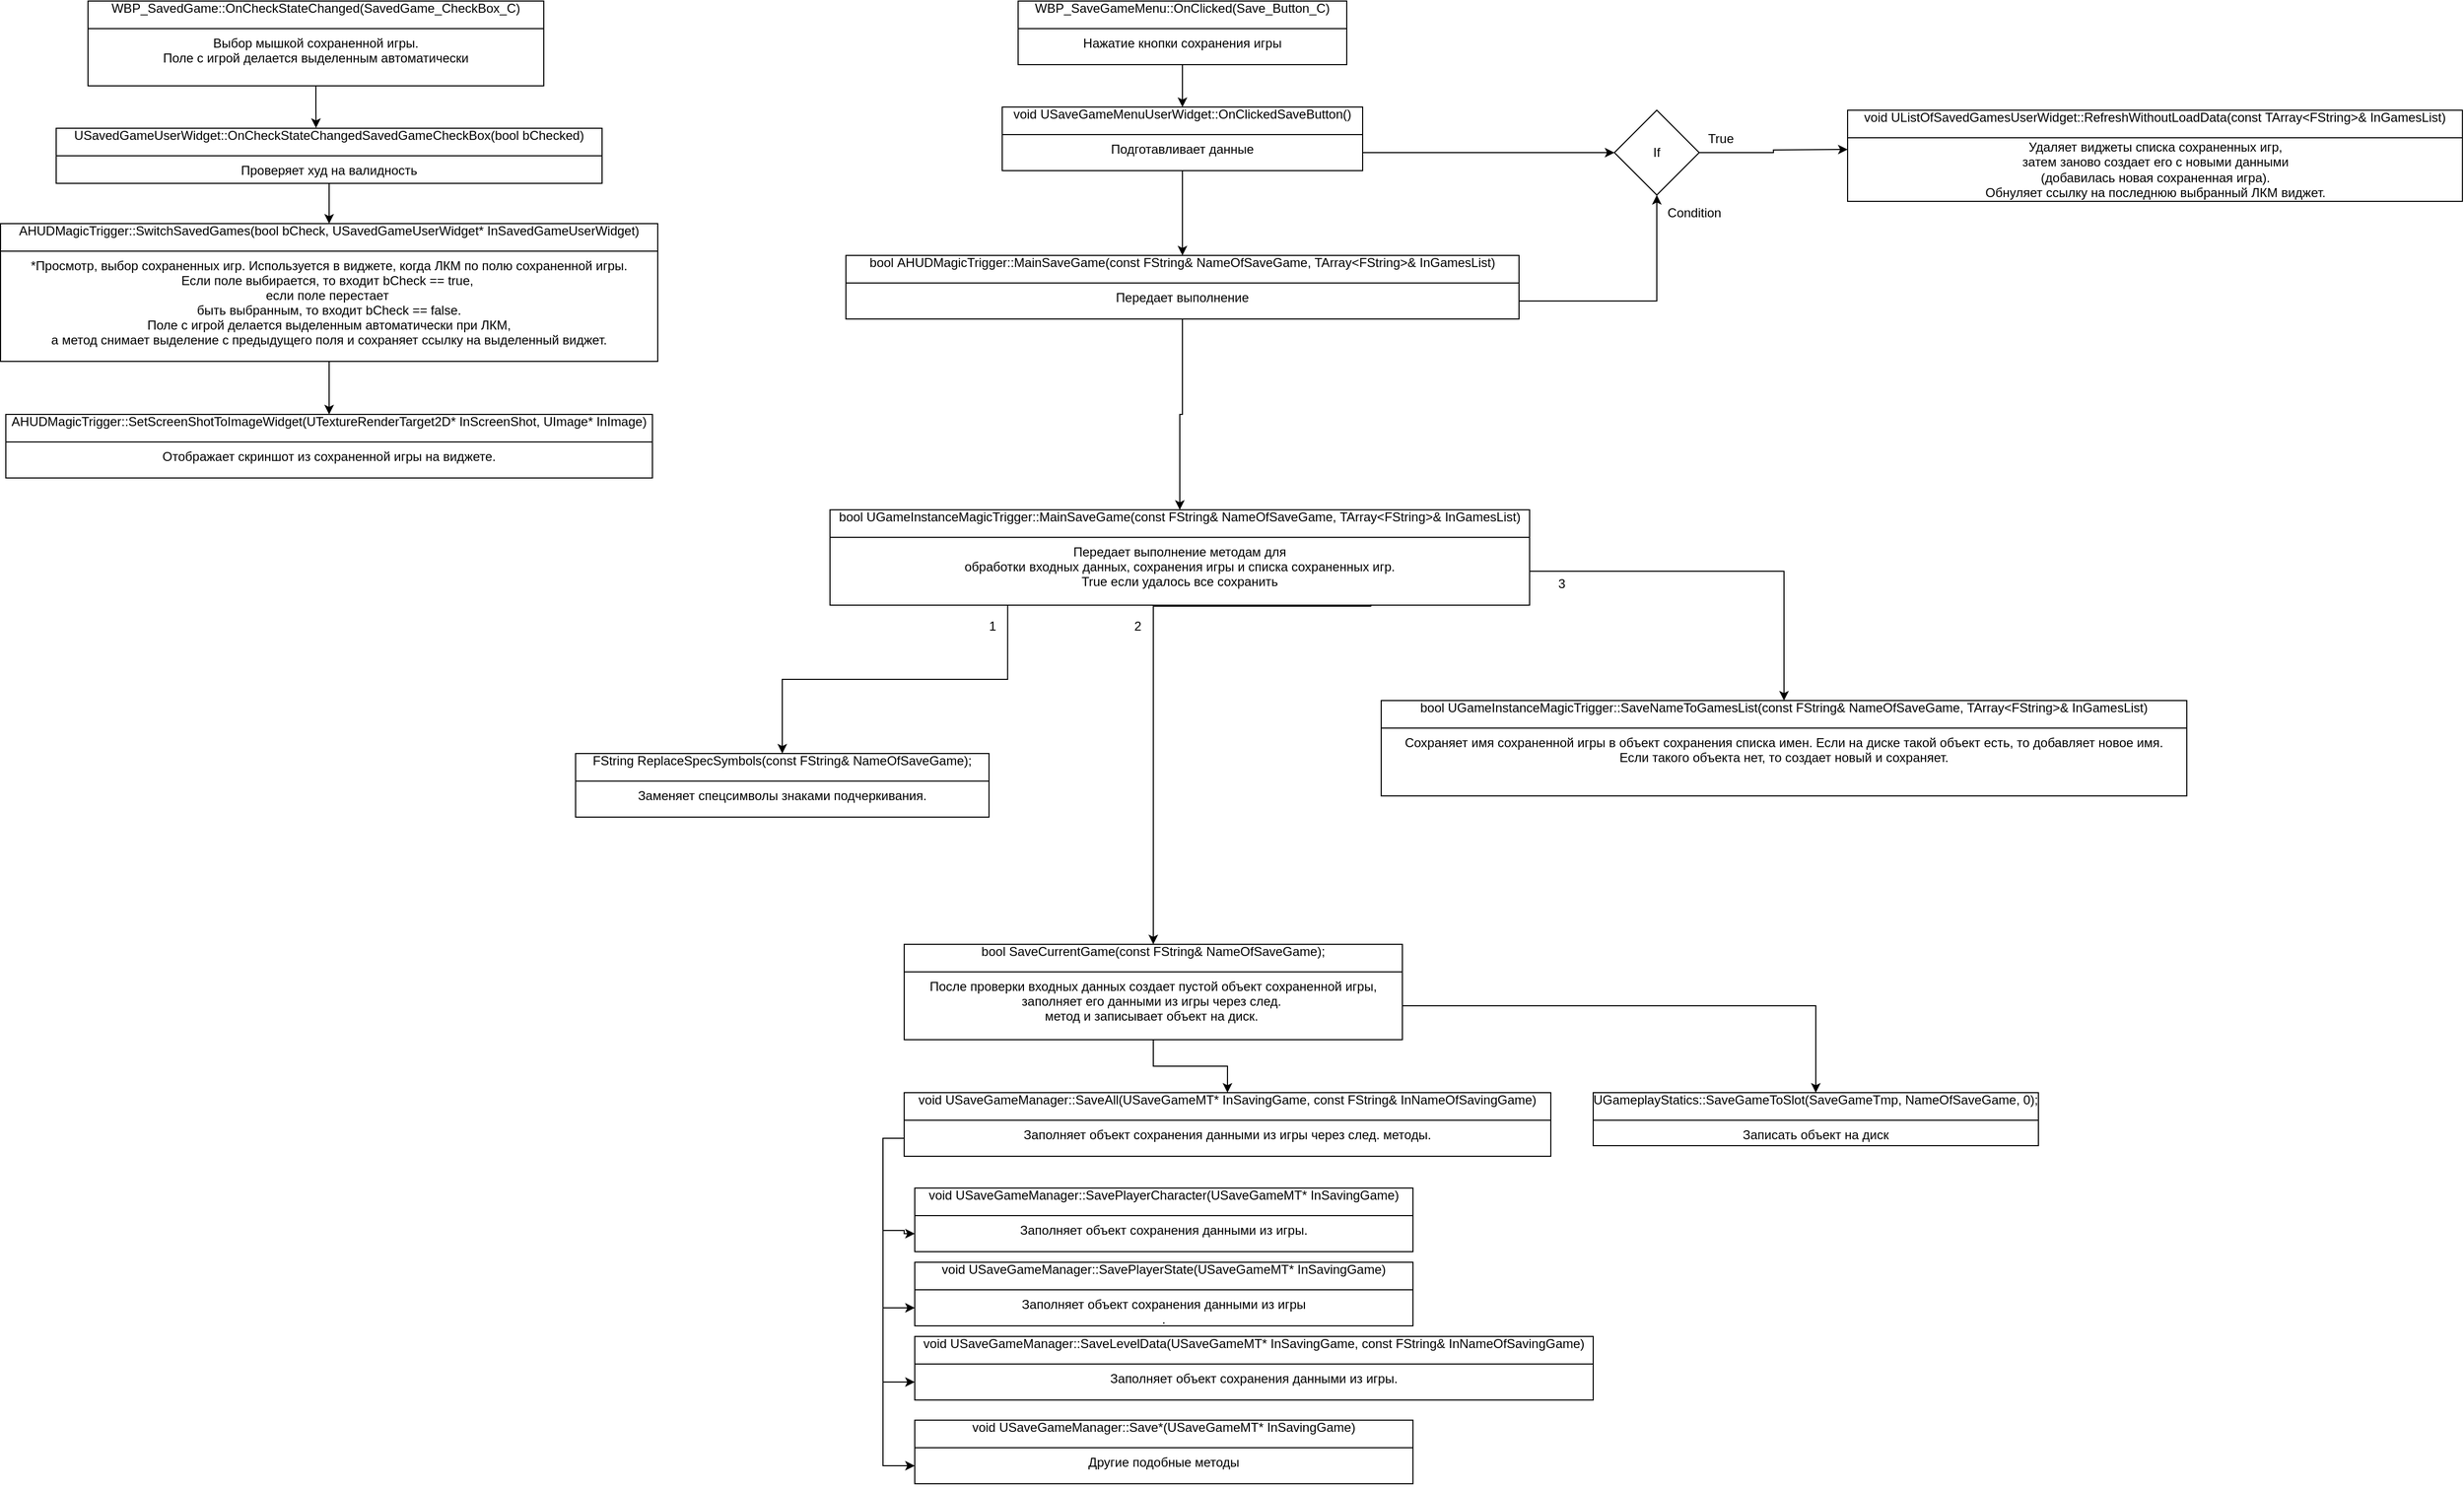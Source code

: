 <mxfile version="15.1.3" type="device"><diagram id="C5RBs43oDa-KdzZeNtuy" name="Page-1"><mxGraphModel dx="1359" dy="863" grid="1" gridSize="10" guides="1" tooltips="1" connect="1" arrows="1" fold="1" page="1" pageScale="1" pageWidth="3300" pageHeight="2339" math="0" shadow="0"><root><mxCell id="WIyWlLk6GJQsqaUBKTNV-0"/><mxCell id="WIyWlLk6GJQsqaUBKTNV-1" parent="WIyWlLk6GJQsqaUBKTNV-0"/><mxCell id="9W9IrarIfMwJgmkZxohX-37" style="edgeStyle=orthogonalEdgeStyle;rounded=0;orthogonalLoop=1;jettySize=auto;html=0;exitX=1;exitY=0.5;exitDx=0;exitDy=0;" parent="WIyWlLk6GJQsqaUBKTNV-1" source="9W9IrarIfMwJgmkZxohX-1" edge="1"><mxGeometry relative="1" as="geometry"><mxPoint x="1810" y="210" as="targetPoint"/></mxGeometry></mxCell><mxCell id="9W9IrarIfMwJgmkZxohX-1" value="If" style="rhombus;whiteSpace=wrap;html=1;" parent="WIyWlLk6GJQsqaUBKTNV-1" vertex="1"><mxGeometry x="1590" y="173" width="80" height="80" as="geometry"/></mxCell><mxCell id="9W9IrarIfMwJgmkZxohX-13" value="" style="edgeStyle=orthogonalEdgeStyle;rounded=0;orthogonalLoop=1;jettySize=auto;html=0;entryX=0.476;entryY=-0.005;entryDx=0;entryDy=0;entryPerimeter=0;" parent="WIyWlLk6GJQsqaUBKTNV-1" source="9W9IrarIfMwJgmkZxohX-7" target="9W9IrarIfMwJgmkZxohX-11" edge="1"><mxGeometry relative="1" as="geometry"/></mxCell><mxCell id="9W9IrarIfMwJgmkZxohX-7" value="WBP_SavedGame::OnCheckStateChanged(SavedGame_CheckBox_C)&#10;" style="swimlane;fontStyle=0;childLayout=stackLayout;horizontal=1;startSize=26;fillColor=none;horizontalStack=0;resizeParent=1;resizeParentMax=0;resizeLast=0;collapsible=0;marginBottom=0;html=0;" parent="WIyWlLk6GJQsqaUBKTNV-1" vertex="1"><mxGeometry x="150" y="70" width="430" height="80" as="geometry"><mxRectangle x="90" y="150" width="420" height="26" as="alternateBounds"/></mxGeometry></mxCell><mxCell id="9W9IrarIfMwJgmkZxohX-9" value="Выбор мышкой сохраненной игры.&#10;Поле с игрой делается выделенным автоматически" style="text;strokeColor=none;fillColor=none;align=center;verticalAlign=top;spacingLeft=4;spacingRight=4;overflow=hidden;rotatable=0;points=[[0,0.5],[1,0.5]];portConstraint=eastwest;" parent="9W9IrarIfMwJgmkZxohX-7" vertex="1"><mxGeometry y="26" width="430" height="54" as="geometry"/></mxCell><mxCell id="9W9IrarIfMwJgmkZxohX-16" value="" style="edgeStyle=orthogonalEdgeStyle;rounded=0;orthogonalLoop=1;jettySize=auto;html=0;entryX=0.5;entryY=0;entryDx=0;entryDy=0;" parent="WIyWlLk6GJQsqaUBKTNV-1" source="9W9IrarIfMwJgmkZxohX-11" target="9W9IrarIfMwJgmkZxohX-14" edge="1"><mxGeometry relative="1" as="geometry"><mxPoint x="400" y="300" as="targetPoint"/></mxGeometry></mxCell><mxCell id="9W9IrarIfMwJgmkZxohX-11" value="USavedGameUserWidget::OnCheckStateChangedSavedGameCheckBox(bool bChecked)&#10;" style="swimlane;fontStyle=0;childLayout=stackLayout;horizontal=1;startSize=26;fillColor=none;horizontalStack=0;resizeParent=1;resizeParentMax=0;resizeLast=0;collapsible=1;marginBottom=0;html=0;" parent="WIyWlLk6GJQsqaUBKTNV-1" vertex="1"><mxGeometry x="120" y="190" width="515" height="52" as="geometry"><mxRectangle x="90" y="150" width="420" height="26" as="alternateBounds"/></mxGeometry></mxCell><mxCell id="9W9IrarIfMwJgmkZxohX-12" value="Проверяет худ на валидность" style="text;strokeColor=none;fillColor=none;align=center;verticalAlign=top;spacingLeft=4;spacingRight=4;overflow=hidden;rotatable=0;points=[[0,0.5],[1,0.5]];portConstraint=eastwest;" parent="9W9IrarIfMwJgmkZxohX-11" vertex="1"><mxGeometry y="26" width="515" height="26" as="geometry"/></mxCell><mxCell id="9W9IrarIfMwJgmkZxohX-19" value="" style="edgeStyle=orthogonalEdgeStyle;rounded=0;orthogonalLoop=1;jettySize=auto;html=0;entryX=0.5;entryY=0;entryDx=0;entryDy=0;" parent="WIyWlLk6GJQsqaUBKTNV-1" source="9W9IrarIfMwJgmkZxohX-14" target="9W9IrarIfMwJgmkZxohX-17" edge="1"><mxGeometry relative="1" as="geometry"/></mxCell><mxCell id="9W9IrarIfMwJgmkZxohX-14" value="AHUDMagicTrigger::SwitchSavedGames(bool bCheck, USavedGameUserWidget* InSavedGameUserWidget)&#10;" style="swimlane;fontStyle=0;childLayout=stackLayout;horizontal=1;startSize=26;fillColor=none;horizontalStack=0;resizeParent=1;resizeParentMax=0;resizeLast=0;collapsible=0;marginBottom=0;html=0;autosize=0;" parent="WIyWlLk6GJQsqaUBKTNV-1" vertex="1"><mxGeometry x="67.5" y="280" width="620" height="130" as="geometry"><mxRectangle x="90" y="150" width="420" height="26" as="alternateBounds"/></mxGeometry></mxCell><mxCell id="9W9IrarIfMwJgmkZxohX-15" value="&#9; *Просмотр, выбор сохраненных игр. Используется в виджете, когда ЛКМ по полю сохраненной игры. &#10;Если поле выбирается, то входит bCheck == true, &#10;если поле перестает &#10;быть выбранным, то входит bCheck == false.&#10;Поле с игрой делается выделенным автоматически при ЛКМ, &#10;а метод снимает выделение с предыдущего поля и сохраняет ссылку на выделенный виджет." style="text;strokeColor=none;fillColor=none;align=center;verticalAlign=top;spacingLeft=4;spacingRight=4;overflow=hidden;rotatable=0;points=[[0,0.5],[1,0.5]];portConstraint=eastwest;" parent="9W9IrarIfMwJgmkZxohX-14" vertex="1"><mxGeometry y="26" width="620" height="104" as="geometry"/></mxCell><mxCell id="9W9IrarIfMwJgmkZxohX-17" value="AHUDMagicTrigger::SetScreenShotToImageWidget(UTextureRenderTarget2D* InScreenShot, UImage* InImage)&#10;" style="swimlane;fontStyle=0;childLayout=stackLayout;horizontal=1;startSize=26;fillColor=none;horizontalStack=0;resizeParent=1;resizeParentMax=0;resizeLast=0;collapsible=0;marginBottom=0;html=0;autosize=0;" parent="WIyWlLk6GJQsqaUBKTNV-1" vertex="1"><mxGeometry x="72.5" y="460" width="610" height="60" as="geometry"><mxRectangle x="90" y="150" width="420" height="26" as="alternateBounds"/></mxGeometry></mxCell><mxCell id="9W9IrarIfMwJgmkZxohX-18" value="Отображает скриншот из сохраненной игры на виджете." style="text;strokeColor=none;fillColor=none;align=center;verticalAlign=top;spacingLeft=4;spacingRight=4;overflow=hidden;rotatable=0;points=[[0,0.5],[1,0.5]];portConstraint=eastwest;collapsible=0;" parent="9W9IrarIfMwJgmkZxohX-17" vertex="1"><mxGeometry y="26" width="610" height="34" as="geometry"/></mxCell><mxCell id="9W9IrarIfMwJgmkZxohX-24" value="" style="edgeStyle=orthogonalEdgeStyle;rounded=0;orthogonalLoop=1;jettySize=auto;html=0;" parent="WIyWlLk6GJQsqaUBKTNV-1" source="9W9IrarIfMwJgmkZxohX-20" target="9W9IrarIfMwJgmkZxohX-22" edge="1"><mxGeometry relative="1" as="geometry"/></mxCell><mxCell id="9W9IrarIfMwJgmkZxohX-20" value="WBP_SaveGameMenu::OnClicked(Save_Button_C)&#10;" style="swimlane;fontStyle=0;childLayout=stackLayout;horizontal=1;startSize=26;fillColor=none;horizontalStack=0;resizeParent=1;resizeParentMax=0;resizeLast=0;collapsible=0;marginBottom=0;html=0;autosize=0;" parent="WIyWlLk6GJQsqaUBKTNV-1" vertex="1"><mxGeometry x="1027.5" y="70" width="310" height="60" as="geometry"><mxRectangle x="90" y="150" width="420" height="26" as="alternateBounds"/></mxGeometry></mxCell><mxCell id="9W9IrarIfMwJgmkZxohX-21" value="Нажатие кнопки сохранения игры" style="text;strokeColor=none;fillColor=none;align=center;verticalAlign=top;spacingLeft=4;spacingRight=4;overflow=hidden;rotatable=0;points=[[0,0.5],[1,0.5]];portConstraint=eastwest;collapsible=0;" parent="9W9IrarIfMwJgmkZxohX-20" vertex="1"><mxGeometry y="26" width="310" height="34" as="geometry"/></mxCell><mxCell id="9W9IrarIfMwJgmkZxohX-27" value="" style="edgeStyle=orthogonalEdgeStyle;rounded=0;orthogonalLoop=1;jettySize=auto;html=0;" parent="WIyWlLk6GJQsqaUBKTNV-1" source="9W9IrarIfMwJgmkZxohX-22" target="9W9IrarIfMwJgmkZxohX-25" edge="1"><mxGeometry relative="1" as="geometry"/></mxCell><mxCell id="9W9IrarIfMwJgmkZxohX-22" value="void USaveGameMenuUserWidget::OnClickedSaveButton()&#10;" style="swimlane;fontStyle=0;childLayout=stackLayout;horizontal=1;startSize=26;fillColor=none;horizontalStack=0;resizeParent=1;resizeParentMax=0;resizeLast=0;collapsible=0;marginBottom=0;html=0;autosize=0;" parent="WIyWlLk6GJQsqaUBKTNV-1" vertex="1"><mxGeometry x="1012.5" y="170" width="340" height="60" as="geometry"><mxRectangle x="90" y="150" width="420" height="26" as="alternateBounds"/></mxGeometry></mxCell><mxCell id="9W9IrarIfMwJgmkZxohX-23" value="Подготавливает данные" style="text;strokeColor=none;fillColor=none;align=center;verticalAlign=top;spacingLeft=4;spacingRight=4;overflow=hidden;rotatable=0;points=[[0,0.5],[1,0.5]];portConstraint=eastwest;collapsible=0;" parent="9W9IrarIfMwJgmkZxohX-22" vertex="1"><mxGeometry y="26" width="340" height="34" as="geometry"/></mxCell><mxCell id="9W9IrarIfMwJgmkZxohX-43" style="edgeStyle=orthogonalEdgeStyle;rounded=0;orthogonalLoop=1;jettySize=auto;html=0;entryX=0.5;entryY=0;entryDx=0;entryDy=0;" parent="WIyWlLk6GJQsqaUBKTNV-1" source="9W9IrarIfMwJgmkZxohX-25" target="9W9IrarIfMwJgmkZxohX-41" edge="1"><mxGeometry relative="1" as="geometry"/></mxCell><mxCell id="9W9IrarIfMwJgmkZxohX-25" value="bool AHUDMagicTrigger::MainSaveGame(const FString&amp; NameOfSaveGame, TArray&lt;FString&gt;&amp; InGamesList)&#10;" style="swimlane;fontStyle=0;childLayout=stackLayout;horizontal=1;startSize=26;fillColor=none;horizontalStack=0;resizeParent=1;resizeParentMax=0;resizeLast=0;collapsible=0;marginBottom=0;html=0;autosize=0;" parent="WIyWlLk6GJQsqaUBKTNV-1" vertex="1"><mxGeometry x="865" y="310" width="635" height="60" as="geometry"><mxRectangle x="90" y="150" width="420" height="26" as="alternateBounds"/></mxGeometry></mxCell><mxCell id="9W9IrarIfMwJgmkZxohX-26" value="Передает выполнение" style="text;strokeColor=none;fillColor=none;align=center;verticalAlign=top;spacingLeft=4;spacingRight=4;overflow=hidden;rotatable=0;points=[[0,0.5],[1,0.5]];portConstraint=eastwest;collapsible=0;" parent="9W9IrarIfMwJgmkZxohX-25" vertex="1"><mxGeometry y="26" width="635" height="34" as="geometry"/></mxCell><mxCell id="9W9IrarIfMwJgmkZxohX-28" value="void UListOfSavedGamesUserWidget::RefreshWithoutLoadData(const TArray&lt;FString&gt;&amp; InGamesList)&#10;" style="swimlane;fontStyle=0;childLayout=stackLayout;horizontal=1;startSize=26;fillColor=none;horizontalStack=0;resizeParent=1;resizeParentMax=0;resizeLast=0;collapsible=0;marginBottom=0;html=0;autosize=0;" parent="WIyWlLk6GJQsqaUBKTNV-1" vertex="1"><mxGeometry x="1810" y="173" width="580" height="86" as="geometry"><mxRectangle x="90" y="150" width="420" height="26" as="alternateBounds"/></mxGeometry></mxCell><mxCell id="9W9IrarIfMwJgmkZxohX-40" value="Удаляет виджеты списка сохраненных игр,&lt;br&gt;затем заново создает его с новыми данными &lt;br&gt;(добавилась новая сохраненная игра).&lt;br&gt;Обнуляет ссылку на последнюю выбранный ЛКМ виджет." style="text;html=1;align=center;verticalAlign=middle;resizable=0;points=[];autosize=1;strokeColor=none;" parent="9W9IrarIfMwJgmkZxohX-28" vertex="1"><mxGeometry y="26" width="580" height="60" as="geometry"/></mxCell><mxCell id="9W9IrarIfMwJgmkZxohX-35" style="edgeStyle=orthogonalEdgeStyle;rounded=0;orthogonalLoop=1;jettySize=auto;html=0;exitX=1;exitY=0.5;exitDx=0;exitDy=0;entryX=0.5;entryY=1;entryDx=0;entryDy=0;" parent="WIyWlLk6GJQsqaUBKTNV-1" source="9W9IrarIfMwJgmkZxohX-26" target="9W9IrarIfMwJgmkZxohX-1" edge="1"><mxGeometry relative="1" as="geometry"><mxPoint x="1665" y="313" as="targetPoint"/></mxGeometry></mxCell><mxCell id="9W9IrarIfMwJgmkZxohX-36" style="edgeStyle=orthogonalEdgeStyle;rounded=0;orthogonalLoop=1;jettySize=auto;html=0;exitX=1;exitY=0.5;exitDx=0;exitDy=0;" parent="WIyWlLk6GJQsqaUBKTNV-1" source="9W9IrarIfMwJgmkZxohX-23" target="9W9IrarIfMwJgmkZxohX-1" edge="1"><mxGeometry relative="1" as="geometry"/></mxCell><mxCell id="9W9IrarIfMwJgmkZxohX-38" value="Condition" style="text;html=1;align=center;verticalAlign=middle;resizable=0;points=[];autosize=1;strokeColor=none;" parent="WIyWlLk6GJQsqaUBKTNV-1" vertex="1"><mxGeometry x="1630" y="260" width="70" height="20" as="geometry"/></mxCell><mxCell id="9W9IrarIfMwJgmkZxohX-39" value="True" style="text;html=1;align=center;verticalAlign=middle;resizable=0;points=[];autosize=1;strokeColor=none;" parent="WIyWlLk6GJQsqaUBKTNV-1" vertex="1"><mxGeometry x="1670" y="190" width="40" height="20" as="geometry"/></mxCell><mxCell id="9W9IrarIfMwJgmkZxohX-41" value="bool UGameInstanceMagicTrigger::MainSaveGame(const FString&amp; NameOfSaveGame, TArray&lt;FString&gt;&amp; InGamesList)&#10;" style="swimlane;fontStyle=0;childLayout=stackLayout;horizontal=1;startSize=26;fillColor=none;horizontalStack=0;resizeParent=1;resizeParentMax=0;resizeLast=0;collapsible=0;marginBottom=0;html=0;autosize=0;" parent="WIyWlLk6GJQsqaUBKTNV-1" vertex="1"><mxGeometry x="850" y="550" width="660" height="90" as="geometry"><mxRectangle x="90" y="150" width="420" height="26" as="alternateBounds"/></mxGeometry></mxCell><mxCell id="9W9IrarIfMwJgmkZxohX-42" value="Передает выполнение методам для&#10;обработки входных данных, сохранения игры и списка сохраненных игр.&#10;True если удалось все сохранить" style="text;strokeColor=none;fillColor=none;align=center;verticalAlign=top;spacingLeft=4;spacingRight=4;overflow=hidden;rotatable=0;points=[[0,0.5],[1,0.5]];portConstraint=eastwest;collapsible=0;" parent="9W9IrarIfMwJgmkZxohX-41" vertex="1"><mxGeometry y="26" width="660" height="64" as="geometry"/></mxCell><mxCell id="RNVUoppFe9Embt-fnOyN-0" value="FString ReplaceSpecSymbols(const FString&amp; NameOfSaveGame);&#10;" style="swimlane;fontStyle=0;childLayout=stackLayout;horizontal=1;startSize=26;fillColor=none;horizontalStack=0;resizeParent=1;resizeParentMax=0;resizeLast=0;collapsible=0;marginBottom=0;html=0;autosize=0;" parent="WIyWlLk6GJQsqaUBKTNV-1" vertex="1"><mxGeometry x="610" y="780" width="390" height="60" as="geometry"><mxRectangle x="90" y="150" width="420" height="26" as="alternateBounds"/></mxGeometry></mxCell><mxCell id="RNVUoppFe9Embt-fnOyN-1" value="Заменяет спецсимволы знаками подчеркивания." style="text;strokeColor=none;fillColor=none;align=center;verticalAlign=top;spacingLeft=4;spacingRight=4;overflow=hidden;rotatable=0;points=[[0,0.5],[1,0.5]];portConstraint=eastwest;collapsible=0;" parent="RNVUoppFe9Embt-fnOyN-0" vertex="1"><mxGeometry y="26" width="390" height="34" as="geometry"/></mxCell><mxCell id="RNVUoppFe9Embt-fnOyN-14" value="" style="edgeStyle=orthogonalEdgeStyle;rounded=0;orthogonalLoop=1;jettySize=auto;html=1;entryX=0.5;entryY=0;entryDx=0;entryDy=0;" parent="WIyWlLk6GJQsqaUBKTNV-1" source="RNVUoppFe9Embt-fnOyN-2" target="RNVUoppFe9Embt-fnOyN-12" edge="1"><mxGeometry relative="1" as="geometry"/></mxCell><mxCell id="RNVUoppFe9Embt-fnOyN-2" value="bool SaveCurrentGame(const FString&amp; NameOfSaveGame);&#10;" style="swimlane;fontStyle=0;childLayout=stackLayout;horizontal=1;startSize=26;fillColor=none;horizontalStack=0;resizeParent=1;resizeParentMax=0;resizeLast=0;collapsible=0;marginBottom=0;html=0;autosize=0;" parent="WIyWlLk6GJQsqaUBKTNV-1" vertex="1"><mxGeometry x="920" y="960" width="470" height="90" as="geometry"><mxRectangle x="90" y="150" width="420" height="26" as="alternateBounds"/></mxGeometry></mxCell><mxCell id="RNVUoppFe9Embt-fnOyN-3" value="После проверки входных данных создает пустой объект сохраненной игры, &#10;заполняет его данными из игры через след. &#10;метод и записывает объект на диск. " style="text;strokeColor=none;fillColor=none;align=center;verticalAlign=top;spacingLeft=4;spacingRight=4;overflow=hidden;rotatable=0;points=[[0,0.5],[1,0.5]];portConstraint=eastwest;collapsible=0;" parent="RNVUoppFe9Embt-fnOyN-2" vertex="1"><mxGeometry y="26" width="470" height="64" as="geometry"/></mxCell><mxCell id="RNVUoppFe9Embt-fnOyN-4" value="bool UGameInstanceMagicTrigger::SaveNameToGamesList(const FString&amp; NameOfSaveGame, TArray&lt;FString&gt;&amp; InGamesList)&#10;" style="swimlane;fontStyle=0;childLayout=stackLayout;horizontal=1;startSize=26;fillColor=none;horizontalStack=0;resizeParent=1;resizeParentMax=0;resizeLast=0;collapsible=0;marginBottom=0;html=0;autosize=0;" parent="WIyWlLk6GJQsqaUBKTNV-1" vertex="1"><mxGeometry x="1370" y="730" width="760" height="90" as="geometry"><mxRectangle x="90" y="150" width="420" height="26" as="alternateBounds"/></mxGeometry></mxCell><mxCell id="RNVUoppFe9Embt-fnOyN-5" value="Сохраняет имя сохраненной игры в объект сохранения списка имен. Если на диске такой объект есть, то добавляет новое имя. &#10;Если такого объекта нет, то создает новый и сохраняет." style="text;strokeColor=none;fillColor=none;align=center;verticalAlign=top;spacingLeft=4;spacingRight=4;overflow=hidden;rotatable=0;points=[[0,0.5],[1,0.5]];portConstraint=eastwest;collapsible=0;" parent="RNVUoppFe9Embt-fnOyN-4" vertex="1"><mxGeometry y="26" width="760" height="64" as="geometry"/></mxCell><mxCell id="RNVUoppFe9Embt-fnOyN-7" style="edgeStyle=orthogonalEdgeStyle;rounded=0;orthogonalLoop=1;jettySize=auto;html=1;exitX=0.254;exitY=1;exitDx=0;exitDy=0;entryX=0.5;entryY=0;entryDx=0;entryDy=0;exitPerimeter=0;" parent="WIyWlLk6GJQsqaUBKTNV-1" source="9W9IrarIfMwJgmkZxohX-42" target="RNVUoppFe9Embt-fnOyN-0" edge="1"><mxGeometry relative="1" as="geometry"/></mxCell><mxCell id="RNVUoppFe9Embt-fnOyN-8" style="edgeStyle=orthogonalEdgeStyle;rounded=0;orthogonalLoop=1;jettySize=auto;html=1;entryX=0.5;entryY=0;entryDx=0;entryDy=0;exitX=0.773;exitY=0.99;exitDx=0;exitDy=0;exitPerimeter=0;" parent="WIyWlLk6GJQsqaUBKTNV-1" source="9W9IrarIfMwJgmkZxohX-42" target="RNVUoppFe9Embt-fnOyN-2" edge="1"><mxGeometry relative="1" as="geometry"><mxPoint x="1170" y="650" as="sourcePoint"/><Array as="points"><mxPoint x="1360" y="641"/><mxPoint x="1155" y="641"/></Array></mxGeometry></mxCell><mxCell id="RNVUoppFe9Embt-fnOyN-12" value="void USaveGameManager::SaveAll(USaveGameMT* InSavingGame, const FString&amp; InNameOfSavingGame)&#10;" style="swimlane;fontStyle=0;childLayout=stackLayout;horizontal=1;startSize=26;fillColor=none;horizontalStack=0;resizeParent=1;resizeParentMax=0;resizeLast=0;collapsible=0;marginBottom=0;html=0;autosize=0;" parent="WIyWlLk6GJQsqaUBKTNV-1" vertex="1"><mxGeometry x="919.97" y="1100" width="610.03" height="60" as="geometry"><mxRectangle x="90" y="150" width="420" height="26" as="alternateBounds"/></mxGeometry></mxCell><mxCell id="RNVUoppFe9Embt-fnOyN-13" value="Заполняет объект сохранения данными из игры через след. методы." style="text;strokeColor=none;fillColor=none;align=center;verticalAlign=top;spacingLeft=4;spacingRight=4;overflow=hidden;rotatable=0;points=[[0,0.5],[1,0.5]];portConstraint=eastwest;collapsible=0;" parent="RNVUoppFe9Embt-fnOyN-12" vertex="1"><mxGeometry y="26" width="610.03" height="34" as="geometry"/></mxCell><mxCell id="RNVUoppFe9Embt-fnOyN-15" value="1" style="text;html=1;align=center;verticalAlign=middle;resizable=0;points=[];autosize=1;strokeColor=none;" parent="WIyWlLk6GJQsqaUBKTNV-1" vertex="1"><mxGeometry x="992.5" y="650" width="20" height="20" as="geometry"/></mxCell><mxCell id="RNVUoppFe9Embt-fnOyN-16" value="2" style="text;html=1;align=center;verticalAlign=middle;resizable=0;points=[];autosize=1;strokeColor=none;" parent="WIyWlLk6GJQsqaUBKTNV-1" vertex="1"><mxGeometry x="1130" y="650" width="20" height="20" as="geometry"/></mxCell><mxCell id="RNVUoppFe9Embt-fnOyN-17" value="void USaveGameManager::SavePlayerCharacter(USaveGameMT* InSavingGame)&#10;" style="swimlane;fontStyle=0;childLayout=stackLayout;horizontal=1;startSize=26;fillColor=none;horizontalStack=0;resizeParent=1;resizeParentMax=0;resizeLast=0;collapsible=0;marginBottom=0;html=0;autosize=0;" parent="WIyWlLk6GJQsqaUBKTNV-1" vertex="1"><mxGeometry x="929.97" y="1190" width="470" height="60" as="geometry"><mxRectangle x="90" y="150" width="420" height="26" as="alternateBounds"/></mxGeometry></mxCell><mxCell id="RNVUoppFe9Embt-fnOyN-18" value="Заполняет объект сохранения данными из игры." style="text;strokeColor=none;fillColor=none;align=center;verticalAlign=top;spacingLeft=4;spacingRight=4;overflow=hidden;rotatable=0;points=[[0,0.5],[1,0.5]];portConstraint=eastwest;collapsible=0;" parent="RNVUoppFe9Embt-fnOyN-17" vertex="1"><mxGeometry y="26" width="470" height="34" as="geometry"/></mxCell><mxCell id="RNVUoppFe9Embt-fnOyN-19" value="void USaveGameManager::SavePlayerState(USaveGameMT* InSavingGame)&#10;" style="swimlane;fontStyle=0;childLayout=stackLayout;horizontal=1;startSize=26;fillColor=none;horizontalStack=0;resizeParent=1;resizeParentMax=0;resizeLast=0;collapsible=0;marginBottom=0;html=0;autosize=0;" parent="WIyWlLk6GJQsqaUBKTNV-1" vertex="1"><mxGeometry x="929.97" y="1260" width="470" height="60" as="geometry"><mxRectangle x="90" y="150" width="420" height="26" as="alternateBounds"/></mxGeometry></mxCell><mxCell id="RNVUoppFe9Embt-fnOyN-20" value="Заполняет объект сохранения данными из игры&#10;." style="text;strokeColor=none;fillColor=none;align=center;verticalAlign=top;spacingLeft=4;spacingRight=4;overflow=hidden;rotatable=0;points=[[0,0.5],[1,0.5]];portConstraint=eastwest;collapsible=0;" parent="RNVUoppFe9Embt-fnOyN-19" vertex="1"><mxGeometry y="26" width="470" height="34" as="geometry"/></mxCell><mxCell id="RNVUoppFe9Embt-fnOyN-21" value="void USaveGameManager::SaveLevelData(USaveGameMT* InSavingGame, const FString&amp; InNameOfSavingGame)&#10;" style="swimlane;fontStyle=0;childLayout=stackLayout;horizontal=1;startSize=26;fillColor=none;horizontalStack=0;resizeParent=1;resizeParentMax=0;resizeLast=0;collapsible=0;marginBottom=0;html=0;autosize=0;" parent="WIyWlLk6GJQsqaUBKTNV-1" vertex="1"><mxGeometry x="929.97" y="1330" width="640.03" height="60" as="geometry"><mxRectangle x="90" y="150" width="420" height="26" as="alternateBounds"/></mxGeometry></mxCell><mxCell id="RNVUoppFe9Embt-fnOyN-22" value="Заполняет объект сохранения данными из игры." style="text;strokeColor=none;fillColor=none;align=center;verticalAlign=top;spacingLeft=4;spacingRight=4;overflow=hidden;rotatable=0;points=[[0,0.5],[1,0.5]];portConstraint=eastwest;collapsible=0;" parent="RNVUoppFe9Embt-fnOyN-21" vertex="1"><mxGeometry y="26" width="640.03" height="34" as="geometry"/></mxCell><mxCell id="RNVUoppFe9Embt-fnOyN-24" style="edgeStyle=orthogonalEdgeStyle;rounded=0;orthogonalLoop=1;jettySize=auto;html=1;exitX=0;exitY=0.5;exitDx=0;exitDy=0;entryX=0;entryY=0.5;entryDx=0;entryDy=0;" parent="WIyWlLk6GJQsqaUBKTNV-1" source="RNVUoppFe9Embt-fnOyN-13" target="RNVUoppFe9Embt-fnOyN-18" edge="1"><mxGeometry relative="1" as="geometry"><Array as="points"><mxPoint x="899.97" y="1143"/><mxPoint x="899.97" y="1230"/><mxPoint x="919.97" y="1230"/></Array></mxGeometry></mxCell><mxCell id="RNVUoppFe9Embt-fnOyN-25" style="edgeStyle=orthogonalEdgeStyle;rounded=0;orthogonalLoop=1;jettySize=auto;html=1;exitX=0;exitY=0.5;exitDx=0;exitDy=0;entryX=0;entryY=0.5;entryDx=0;entryDy=0;" parent="WIyWlLk6GJQsqaUBKTNV-1" source="RNVUoppFe9Embt-fnOyN-13" target="RNVUoppFe9Embt-fnOyN-20" edge="1"><mxGeometry relative="1" as="geometry"/></mxCell><mxCell id="RNVUoppFe9Embt-fnOyN-26" style="edgeStyle=orthogonalEdgeStyle;rounded=0;orthogonalLoop=1;jettySize=auto;html=1;exitX=0;exitY=0.5;exitDx=0;exitDy=0;entryX=0;entryY=0.5;entryDx=0;entryDy=0;" parent="WIyWlLk6GJQsqaUBKTNV-1" source="RNVUoppFe9Embt-fnOyN-13" target="RNVUoppFe9Embt-fnOyN-22" edge="1"><mxGeometry relative="1" as="geometry"/></mxCell><mxCell id="RNVUoppFe9Embt-fnOyN-27" value="void USaveGameManager::Save*(USaveGameMT* InSavingGame)&#10;" style="swimlane;fontStyle=0;childLayout=stackLayout;horizontal=1;startSize=26;fillColor=none;horizontalStack=0;resizeParent=1;resizeParentMax=0;resizeLast=0;collapsible=0;marginBottom=0;html=0;autosize=0;" parent="WIyWlLk6GJQsqaUBKTNV-1" vertex="1"><mxGeometry x="929.97" y="1409" width="470" height="60" as="geometry"><mxRectangle x="90" y="150" width="420" height="26" as="alternateBounds"/></mxGeometry></mxCell><mxCell id="RNVUoppFe9Embt-fnOyN-28" value="Другие подобные методы" style="text;strokeColor=none;fillColor=none;align=center;verticalAlign=top;spacingLeft=4;spacingRight=4;overflow=hidden;rotatable=0;points=[[0,0.5],[1,0.5]];portConstraint=eastwest;collapsible=0;" parent="RNVUoppFe9Embt-fnOyN-27" vertex="1"><mxGeometry y="26" width="470" height="34" as="geometry"/></mxCell><mxCell id="RNVUoppFe9Embt-fnOyN-29" style="edgeStyle=orthogonalEdgeStyle;rounded=0;orthogonalLoop=1;jettySize=auto;html=1;exitX=0;exitY=0.5;exitDx=0;exitDy=0;entryX=0;entryY=0.5;entryDx=0;entryDy=0;" parent="WIyWlLk6GJQsqaUBKTNV-1" source="RNVUoppFe9Embt-fnOyN-13" target="RNVUoppFe9Embt-fnOyN-28" edge="1"><mxGeometry relative="1" as="geometry"/></mxCell><mxCell id="RNVUoppFe9Embt-fnOyN-30" value="UGameplayStatics::SaveGameToSlot(SaveGameTmp, NameOfSaveGame, 0);&#10;" style="swimlane;fontStyle=0;childLayout=stackLayout;horizontal=1;startSize=26;fillColor=none;horizontalStack=0;resizeParent=1;resizeParentMax=0;resizeLast=0;collapsible=0;marginBottom=0;html=0;autosize=0;" parent="WIyWlLk6GJQsqaUBKTNV-1" vertex="1"><mxGeometry x="1570" y="1100" width="420" height="50" as="geometry"><mxRectangle x="90" y="150" width="420" height="26" as="alternateBounds"/></mxGeometry></mxCell><mxCell id="RNVUoppFe9Embt-fnOyN-31" value="Записать объект на диск" style="text;strokeColor=none;fillColor=none;align=center;verticalAlign=top;spacingLeft=4;spacingRight=4;overflow=hidden;rotatable=0;points=[[0,0.5],[1,0.5]];portConstraint=eastwest;collapsible=0;" parent="RNVUoppFe9Embt-fnOyN-30" vertex="1"><mxGeometry y="26" width="420" height="24" as="geometry"/></mxCell><mxCell id="RNVUoppFe9Embt-fnOyN-32" style="edgeStyle=orthogonalEdgeStyle;rounded=0;orthogonalLoop=1;jettySize=auto;html=1;exitX=1;exitY=0.5;exitDx=0;exitDy=0;entryX=0.5;entryY=0;entryDx=0;entryDy=0;" parent="WIyWlLk6GJQsqaUBKTNV-1" source="RNVUoppFe9Embt-fnOyN-3" target="RNVUoppFe9Embt-fnOyN-30" edge="1"><mxGeometry relative="1" as="geometry"/></mxCell><mxCell id="RNVUoppFe9Embt-fnOyN-33" style="edgeStyle=orthogonalEdgeStyle;rounded=0;orthogonalLoop=1;jettySize=auto;html=1;exitX=1;exitY=0.5;exitDx=0;exitDy=0;entryX=0.5;entryY=0;entryDx=0;entryDy=0;" parent="WIyWlLk6GJQsqaUBKTNV-1" source="9W9IrarIfMwJgmkZxohX-42" target="RNVUoppFe9Embt-fnOyN-4" edge="1"><mxGeometry relative="1" as="geometry"/></mxCell><mxCell id="RNVUoppFe9Embt-fnOyN-34" value="3" style="text;html=1;align=center;verticalAlign=middle;resizable=0;points=[];autosize=1;strokeColor=none;" parent="WIyWlLk6GJQsqaUBKTNV-1" vertex="1"><mxGeometry x="1530" y="610" width="20" height="20" as="geometry"/></mxCell></root></mxGraphModel></diagram></mxfile>
